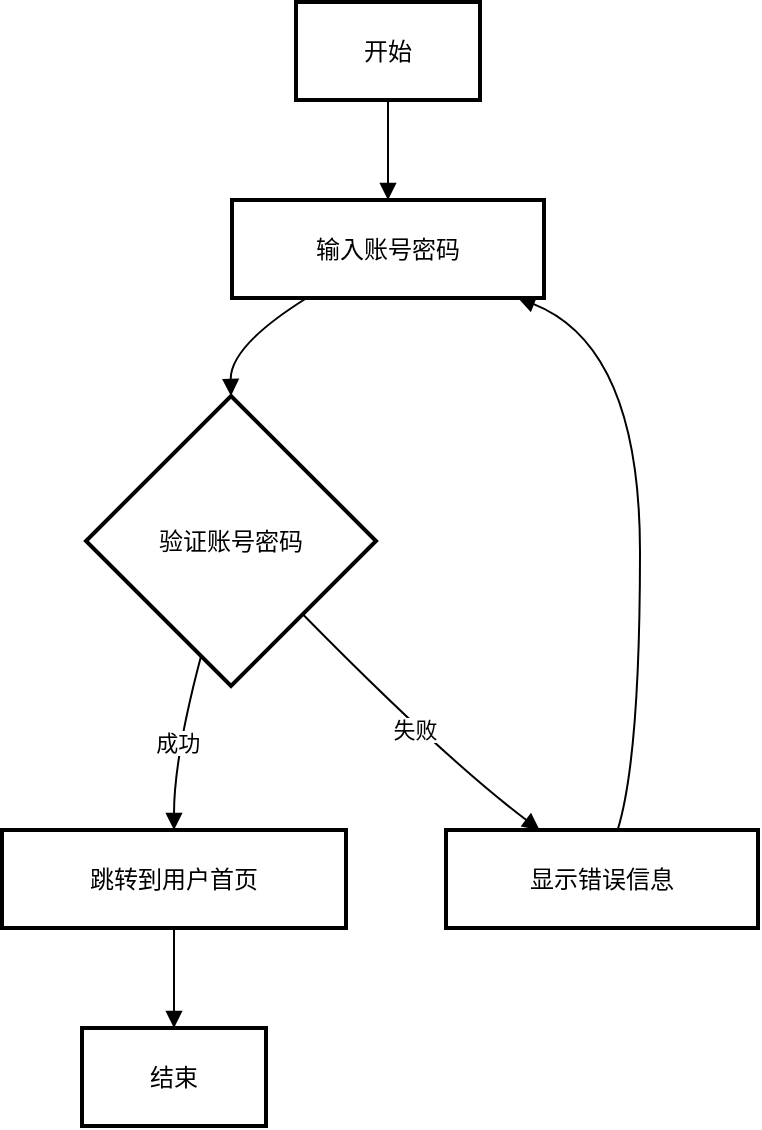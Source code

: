 <mxfile version="24.8.0">
  <diagram name="第 1 页" id="Npei0FxkLXh6k7Ae7GEk">
    <mxGraphModel dx="1084" dy="919" grid="1" gridSize="10" guides="1" tooltips="1" connect="1" arrows="1" fold="1" page="1" pageScale="1" pageWidth="827" pageHeight="1169" math="0" shadow="0">
      <root>
        <mxCell id="0" />
        <mxCell id="1" parent="0" />
        <mxCell id="qCH9nPyGRMm2kxCuF-4w-1" value="开始" style="whiteSpace=wrap;strokeWidth=2;" vertex="1" parent="1">
          <mxGeometry x="167" y="20" width="92" height="49" as="geometry" />
        </mxCell>
        <mxCell id="qCH9nPyGRMm2kxCuF-4w-2" value="输入账号密码" style="whiteSpace=wrap;strokeWidth=2;" vertex="1" parent="1">
          <mxGeometry x="135" y="119" width="156" height="49" as="geometry" />
        </mxCell>
        <mxCell id="qCH9nPyGRMm2kxCuF-4w-3" value="验证账号密码" style="rhombus;strokeWidth=2;whiteSpace=wrap;" vertex="1" parent="1">
          <mxGeometry x="62" y="217" width="145" height="145" as="geometry" />
        </mxCell>
        <mxCell id="qCH9nPyGRMm2kxCuF-4w-4" value="跳转到用户首页" style="whiteSpace=wrap;strokeWidth=2;" vertex="1" parent="1">
          <mxGeometry x="20" y="434" width="172" height="49" as="geometry" />
        </mxCell>
        <mxCell id="qCH9nPyGRMm2kxCuF-4w-5" value="显示错误信息" style="whiteSpace=wrap;strokeWidth=2;" vertex="1" parent="1">
          <mxGeometry x="242" y="434" width="156" height="49" as="geometry" />
        </mxCell>
        <mxCell id="qCH9nPyGRMm2kxCuF-4w-6" value="结束" style="whiteSpace=wrap;strokeWidth=2;" vertex="1" parent="1">
          <mxGeometry x="60" y="533" width="92" height="49" as="geometry" />
        </mxCell>
        <mxCell id="qCH9nPyGRMm2kxCuF-4w-7" value="" style="curved=1;startArrow=none;endArrow=block;exitX=0.5;exitY=0.99;entryX=0.5;entryY=-0.01;rounded=0;" edge="1" parent="1" source="qCH9nPyGRMm2kxCuF-4w-1" target="qCH9nPyGRMm2kxCuF-4w-2">
          <mxGeometry relative="1" as="geometry">
            <Array as="points" />
          </mxGeometry>
        </mxCell>
        <mxCell id="qCH9nPyGRMm2kxCuF-4w-8" value="" style="curved=1;startArrow=none;endArrow=block;exitX=0.25;exitY=0.98;entryX=0.5;entryY=0;rounded=0;" edge="1" parent="1" source="qCH9nPyGRMm2kxCuF-4w-2" target="qCH9nPyGRMm2kxCuF-4w-3">
          <mxGeometry relative="1" as="geometry">
            <Array as="points">
              <mxPoint x="134" y="192" />
            </Array>
          </mxGeometry>
        </mxCell>
        <mxCell id="qCH9nPyGRMm2kxCuF-4w-9" value="成功" style="curved=1;startArrow=none;endArrow=block;exitX=0.37;exitY=1;entryX=0.5;entryY=0;rounded=0;" edge="1" parent="1" source="qCH9nPyGRMm2kxCuF-4w-3" target="qCH9nPyGRMm2kxCuF-4w-4">
          <mxGeometry relative="1" as="geometry">
            <Array as="points">
              <mxPoint x="106" y="398" />
            </Array>
          </mxGeometry>
        </mxCell>
        <mxCell id="qCH9nPyGRMm2kxCuF-4w-10" value="失败" style="curved=1;startArrow=none;endArrow=block;exitX=0.99;exitY=1;entryX=0.3;entryY=0;rounded=0;" edge="1" parent="1" source="qCH9nPyGRMm2kxCuF-4w-3" target="qCH9nPyGRMm2kxCuF-4w-5">
          <mxGeometry relative="1" as="geometry">
            <Array as="points">
              <mxPoint x="241" y="398" />
            </Array>
          </mxGeometry>
        </mxCell>
        <mxCell id="qCH9nPyGRMm2kxCuF-4w-11" value="" style="curved=1;startArrow=none;endArrow=block;exitX=0.55;exitY=0;entryX=0.9;entryY=0.98;rounded=0;" edge="1" parent="1" source="qCH9nPyGRMm2kxCuF-4w-5" target="qCH9nPyGRMm2kxCuF-4w-2">
          <mxGeometry relative="1" as="geometry">
            <Array as="points">
              <mxPoint x="339" y="398" />
              <mxPoint x="339" y="192" />
            </Array>
          </mxGeometry>
        </mxCell>
        <mxCell id="qCH9nPyGRMm2kxCuF-4w-12" value="" style="curved=1;startArrow=none;endArrow=block;exitX=0.5;exitY=0.99;entryX=0.5;entryY=-0.01;rounded=0;" edge="1" parent="1" source="qCH9nPyGRMm2kxCuF-4w-4" target="qCH9nPyGRMm2kxCuF-4w-6">
          <mxGeometry relative="1" as="geometry">
            <Array as="points" />
          </mxGeometry>
        </mxCell>
      </root>
    </mxGraphModel>
  </diagram>
</mxfile>
